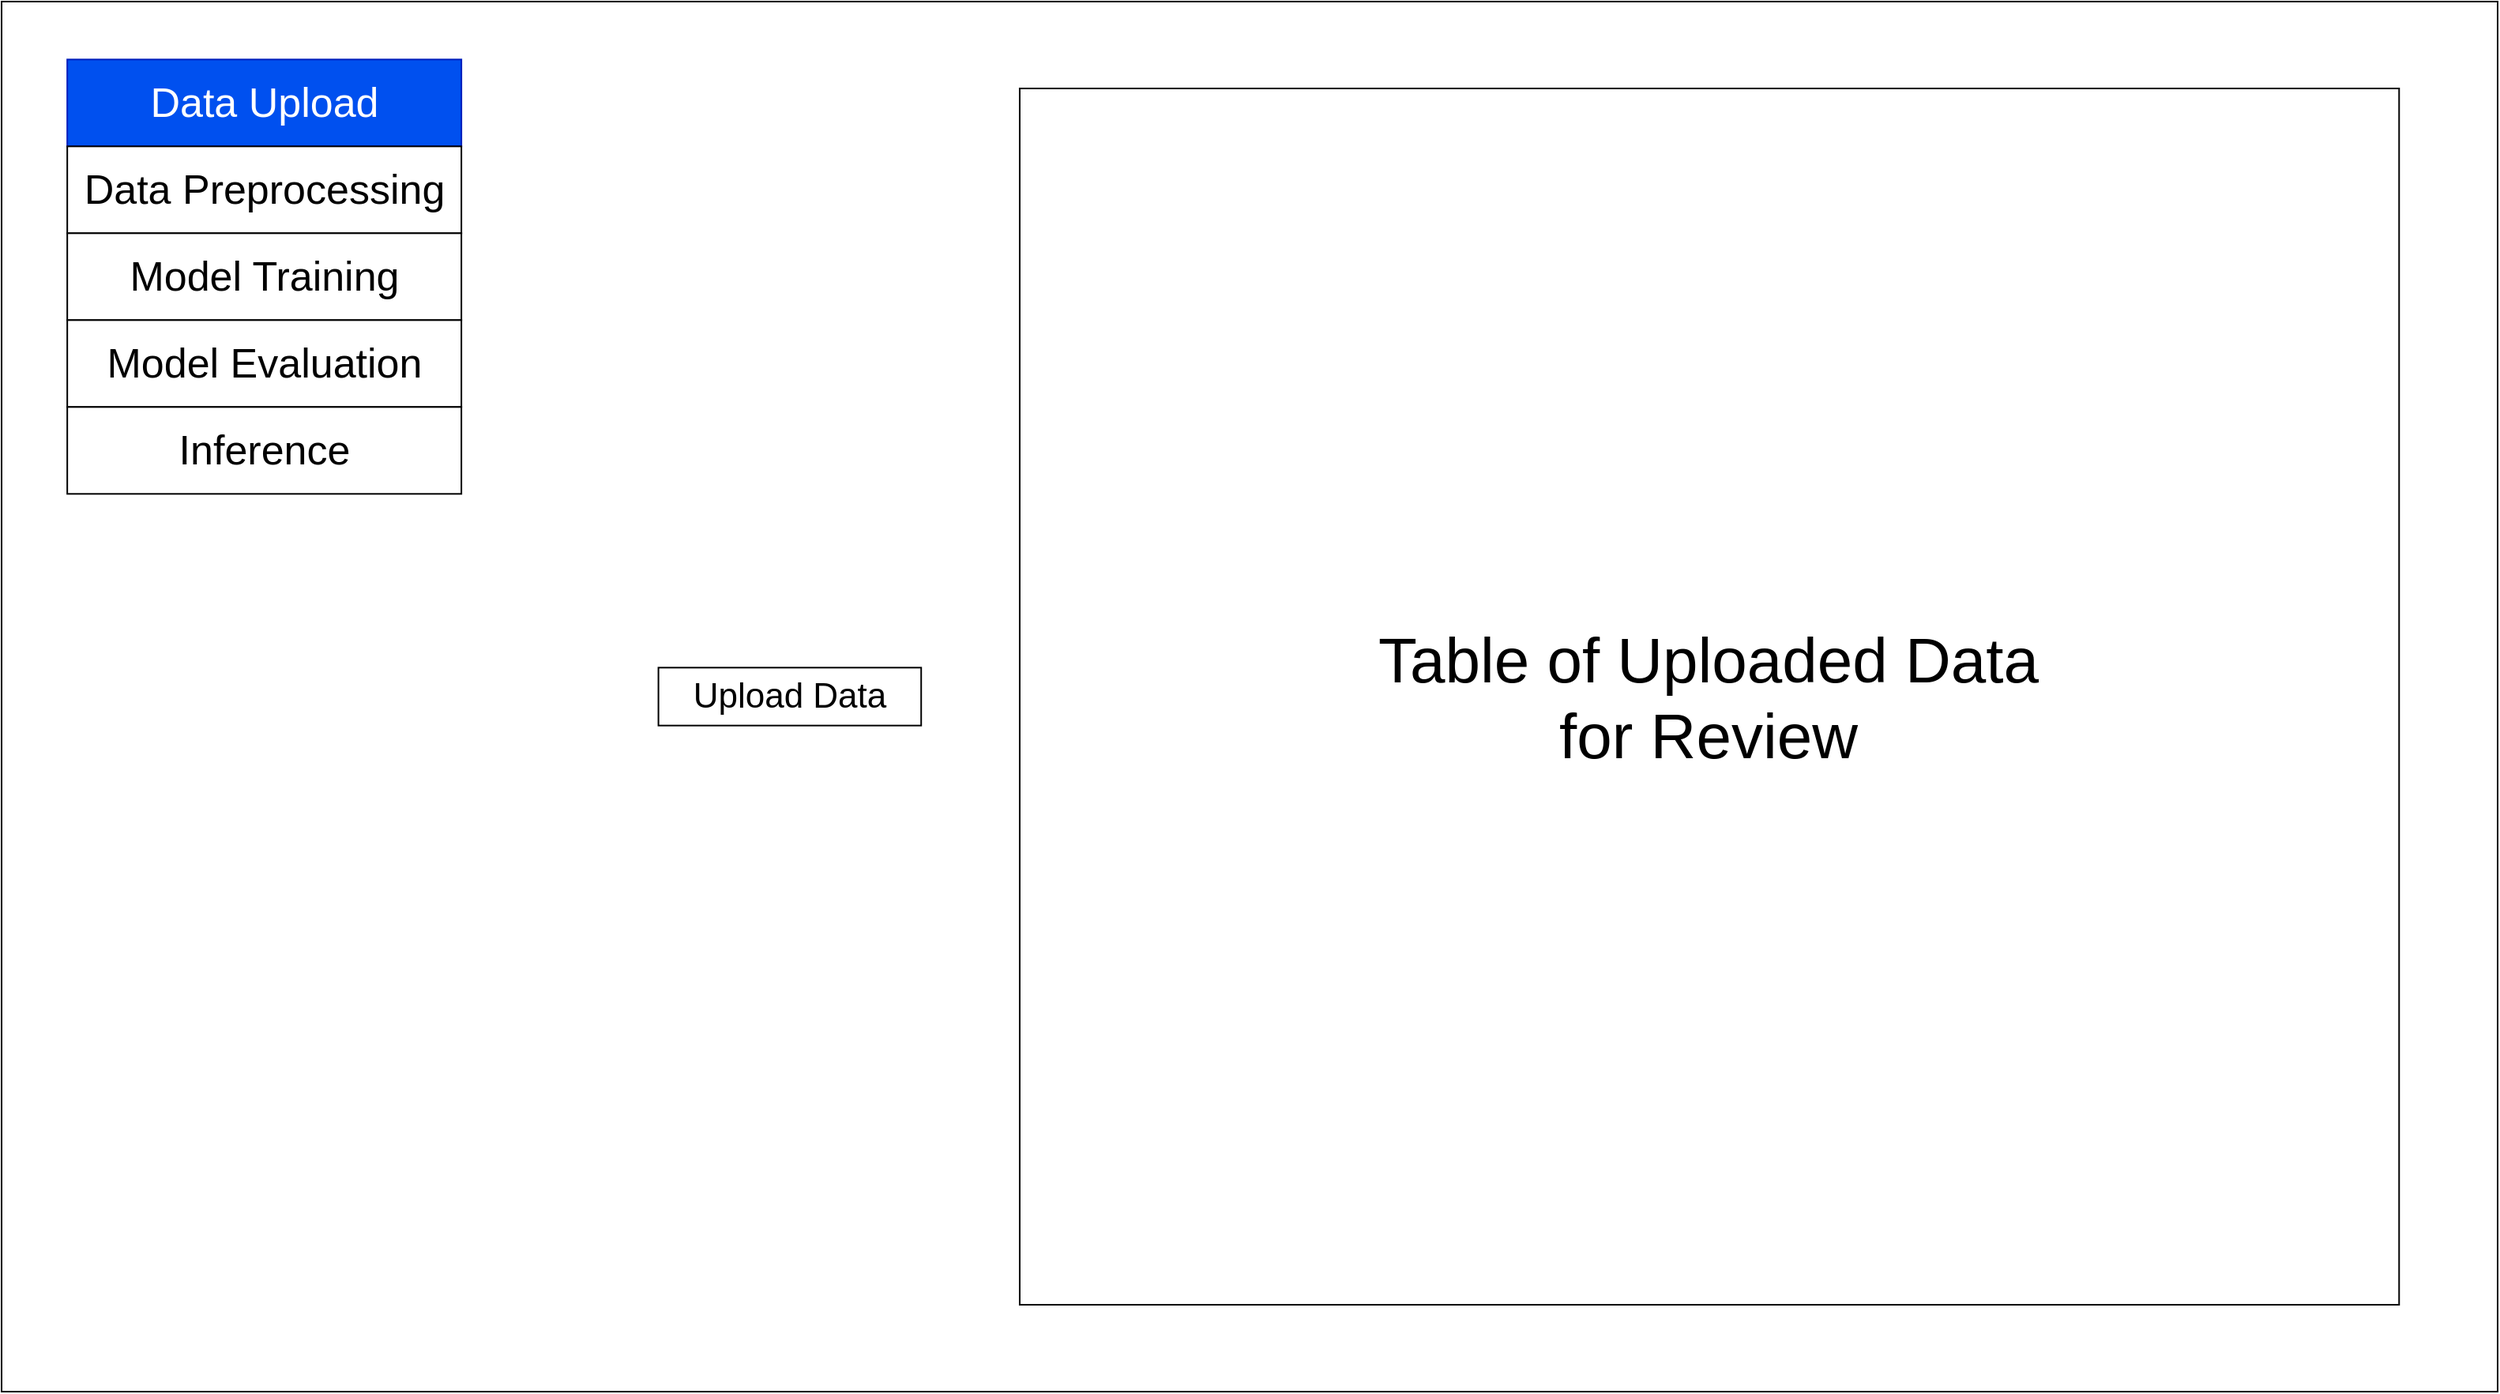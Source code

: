 <mxfile version="17.4.0" type="github" pages="5">
  <diagram id="4tYLgL0oTLtT2UZnyV7o" name="Data Upload">
    <mxGraphModel dx="2307" dy="1082" grid="1" gridSize="10" guides="1" tooltips="1" connect="1" arrows="1" fold="1" page="1" pageScale="1" pageWidth="1600" pageHeight="900" math="0" shadow="0">
      <root>
        <mxCell id="0" />
        <mxCell id="1" parent="0" />
        <mxCell id="bx5byiU9NGDtviFlI-WA-1" value="" style="group" vertex="1" connectable="0" parent="1">
          <mxGeometry x="10" y="10" width="1580" height="880" as="geometry" />
        </mxCell>
        <mxCell id="48xXEbnAb-qMiGEoR66J-1" value="g" style="rounded=0;whiteSpace=wrap;html=1;" parent="bx5byiU9NGDtviFlI-WA-1" vertex="1">
          <mxGeometry width="1580.0" height="880.0" as="geometry" />
        </mxCell>
        <mxCell id="48xXEbnAb-qMiGEoR66J-5" value="&lt;font style=&quot;font-size: 22px&quot;&gt;Upload Data&lt;/font&gt;" style="rounded=0;whiteSpace=wrap;html=1;" parent="bx5byiU9NGDtviFlI-WA-1" vertex="1">
          <mxGeometry x="415.789" y="421.667" width="166.316" height="36.667" as="geometry" />
        </mxCell>
        <mxCell id="48xXEbnAb-qMiGEoR66J-6" value="&lt;div style=&quot;font-size: 40px&quot;&gt;&lt;font style=&quot;font-size: 40px&quot;&gt;Table of Uploaded Data&lt;/font&gt;&lt;/div&gt;&lt;div style=&quot;font-size: 40px&quot;&gt;&lt;font style=&quot;font-size: 40px&quot;&gt;for Review&lt;br&gt;&lt;/font&gt;&lt;/div&gt;" style="rounded=0;whiteSpace=wrap;html=1;" parent="bx5byiU9NGDtviFlI-WA-1" vertex="1">
          <mxGeometry x="644.474" y="55.0" width="873.158" height="770.0" as="geometry" />
        </mxCell>
        <mxCell id="48xXEbnAb-qMiGEoR66J-12" value="" style="group" parent="bx5byiU9NGDtviFlI-WA-1" vertex="1" connectable="0">
          <mxGeometry x="41.579" y="36.667" width="249.474" height="275" as="geometry" />
        </mxCell>
        <mxCell id="48xXEbnAb-qMiGEoR66J-7" value="&lt;font style=&quot;font-size: 26px&quot;&gt;Data Upload&lt;/font&gt;" style="rounded=0;whiteSpace=wrap;html=1;fillColor=#0050ef;fontColor=#ffffff;strokeColor=#001DBC;" parent="48xXEbnAb-qMiGEoR66J-12" vertex="1">
          <mxGeometry width="249.474" height="55.0" as="geometry" />
        </mxCell>
        <mxCell id="48xXEbnAb-qMiGEoR66J-8" value="&lt;font style=&quot;font-size: 26px&quot;&gt;Data Preprocessing&lt;/font&gt;" style="rounded=0;whiteSpace=wrap;html=1;" parent="48xXEbnAb-qMiGEoR66J-12" vertex="1">
          <mxGeometry y="55.0" width="249.474" height="55.0" as="geometry" />
        </mxCell>
        <mxCell id="48xXEbnAb-qMiGEoR66J-9" value="&lt;font style=&quot;font-size: 26px&quot;&gt;Model Training&lt;/font&gt;" style="rounded=0;whiteSpace=wrap;html=1;" parent="48xXEbnAb-qMiGEoR66J-12" vertex="1">
          <mxGeometry y="110.0" width="249.474" height="55.0" as="geometry" />
        </mxCell>
        <mxCell id="48xXEbnAb-qMiGEoR66J-10" value="&lt;font style=&quot;font-size: 26px&quot;&gt;Model Evaluation&lt;/font&gt;" style="rounded=0;whiteSpace=wrap;html=1;" parent="48xXEbnAb-qMiGEoR66J-12" vertex="1">
          <mxGeometry y="165.0" width="249.474" height="55.0" as="geometry" />
        </mxCell>
        <mxCell id="48xXEbnAb-qMiGEoR66J-11" value="&lt;font style=&quot;font-size: 26px&quot;&gt;Inference&lt;/font&gt;" style="rounded=0;whiteSpace=wrap;html=1;fontSize=26;" parent="48xXEbnAb-qMiGEoR66J-12" vertex="1">
          <mxGeometry y="220.0" width="249.474" height="55.0" as="geometry" />
        </mxCell>
      </root>
    </mxGraphModel>
  </diagram>
  <diagram id="2YD4KkWJASeorrSyNjiq" name="Data Preprocessing">
    <mxGraphModel dx="1887" dy="3585" grid="1" gridSize="10" guides="1" tooltips="1" connect="1" arrows="1" fold="1" page="1" pageScale="1" pageWidth="1600" pageHeight="900" math="0" shadow="0">
      <root>
        <mxCell id="0" />
        <mxCell id="1" parent="0" />
        <mxCell id="Otzy1hnX19__8NzAMTI1-13" value="" style="group" vertex="1" connectable="0" parent="1">
          <mxGeometry x="20" y="-2690" width="1560" height="870" as="geometry" />
        </mxCell>
        <mxCell id="Otzy1hnX19__8NzAMTI1-1" value="" style="rounded=0;whiteSpace=wrap;html=1;container=0;" vertex="1" parent="Otzy1hnX19__8NzAMTI1-13">
          <mxGeometry width="1560.0" height="870.0" as="geometry" />
        </mxCell>
        <mxCell id="Otzy1hnX19__8NzAMTI1-2" value="" style="group" vertex="1" connectable="0" parent="Otzy1hnX19__8NzAMTI1-13">
          <mxGeometry x="41.053" y="36.25" width="246.316" height="271.875" as="geometry" />
        </mxCell>
        <mxCell id="Otzy1hnX19__8NzAMTI1-3" value="&lt;font style=&quot;font-size: 26px&quot;&gt;Data Upload&lt;/font&gt;" style="rounded=0;whiteSpace=wrap;html=1;" vertex="1" parent="Otzy1hnX19__8NzAMTI1-2">
          <mxGeometry width="246.316" height="54.375" as="geometry" />
        </mxCell>
        <mxCell id="Otzy1hnX19__8NzAMTI1-4" value="&lt;font style=&quot;font-size: 26px&quot;&gt;Data Preprocessing&lt;/font&gt;" style="rounded=0;whiteSpace=wrap;html=1;fillColor=#0050ef;fontColor=#ffffff;strokeColor=#001DBC;" vertex="1" parent="Otzy1hnX19__8NzAMTI1-2">
          <mxGeometry y="54.375" width="246.316" height="54.375" as="geometry" />
        </mxCell>
        <mxCell id="Otzy1hnX19__8NzAMTI1-5" value="&lt;font style=&quot;font-size: 26px&quot;&gt;Model Training&lt;/font&gt;" style="rounded=0;whiteSpace=wrap;html=1;" vertex="1" parent="Otzy1hnX19__8NzAMTI1-2">
          <mxGeometry y="108.75" width="246.316" height="54.375" as="geometry" />
        </mxCell>
        <mxCell id="Otzy1hnX19__8NzAMTI1-6" value="&lt;font style=&quot;font-size: 26px&quot;&gt;Model Evaluation&lt;/font&gt;" style="rounded=0;whiteSpace=wrap;html=1;" vertex="1" parent="Otzy1hnX19__8NzAMTI1-2">
          <mxGeometry y="163.125" width="246.316" height="54.375" as="geometry" />
        </mxCell>
        <mxCell id="Otzy1hnX19__8NzAMTI1-7" value="&lt;font style=&quot;font-size: 26px&quot;&gt;Inference&lt;/font&gt;" style="rounded=0;whiteSpace=wrap;html=1;" vertex="1" parent="Otzy1hnX19__8NzAMTI1-2">
          <mxGeometry y="217.5" width="246.316" height="54.375" as="geometry" />
        </mxCell>
        <mxCell id="Otzy1hnX19__8NzAMTI1-8" value="&lt;div style=&quot;font-size: 40px&quot;&gt;&lt;font style=&quot;font-size: 40px&quot;&gt;Table of Uploaded Data&lt;/font&gt;&lt;/div&gt;" style="rounded=0;whiteSpace=wrap;html=1;" vertex="1" parent="Otzy1hnX19__8NzAMTI1-13">
          <mxGeometry x="636.316" y="54.375" width="862.105" height="761.25" as="geometry" />
        </mxCell>
        <mxCell id="Otzy1hnX19__8NzAMTI1-9" value="&lt;font style=&quot;font-size: 28px&quot;&gt;ADD&lt;/font&gt;&lt;br&gt;&lt;span style=&quot;white-space: pre&quot;&gt;&lt;/span&gt;" style="rounded=0;whiteSpace=wrap;html=1;" vertex="1" parent="Otzy1hnX19__8NzAMTI1-13">
          <mxGeometry x="636.316" y="54.375" width="287.368" height="54.375" as="geometry" />
        </mxCell>
        <mxCell id="Otzy1hnX19__8NzAMTI1-10" value="&lt;font style=&quot;font-size: 28px&quot;&gt;UPDATE&lt;/font&gt;" style="rounded=0;whiteSpace=wrap;html=1;" vertex="1" parent="Otzy1hnX19__8NzAMTI1-13">
          <mxGeometry x="923.684" y="54.375" width="287.368" height="54.375" as="geometry" />
        </mxCell>
        <mxCell id="Otzy1hnX19__8NzAMTI1-12" value="&lt;font style=&quot;font-size: 28px&quot;&gt;DELETE&lt;/font&gt;" style="rounded=0;whiteSpace=wrap;html=1;" vertex="1" parent="Otzy1hnX19__8NzAMTI1-13">
          <mxGeometry x="1211.053" y="54.375" width="287.368" height="54.375" as="geometry" />
        </mxCell>
      </root>
    </mxGraphModel>
  </diagram>
  <diagram id="PwWvhvOilSZa0Q2SI5tz" name="Model Training">
    <mxGraphModel dx="2076" dy="74" grid="1" gridSize="10" guides="1" tooltips="1" connect="1" arrows="1" fold="1" page="1" pageScale="1" pageWidth="1600" pageHeight="900" math="0" shadow="0">
      <root>
        <mxCell id="0" />
        <mxCell id="1" parent="0" />
        <mxCell id="w5Ac310jICU0eDk8aLGA-17" value="" style="group" vertex="1" connectable="0" parent="1">
          <mxGeometry x="10" y="910" width="1580" height="880" as="geometry" />
        </mxCell>
        <mxCell id="w5Ac310jICU0eDk8aLGA-1" value="" style="rounded=0;whiteSpace=wrap;html=1;" vertex="1" parent="w5Ac310jICU0eDk8aLGA-17">
          <mxGeometry width="1580.0" height="880.0" as="geometry" />
        </mxCell>
        <mxCell id="w5Ac310jICU0eDk8aLGA-2" value="" style="group" vertex="1" connectable="0" parent="w5Ac310jICU0eDk8aLGA-17">
          <mxGeometry x="41.579" y="36.667" width="249.474" height="275" as="geometry" />
        </mxCell>
        <mxCell id="w5Ac310jICU0eDk8aLGA-3" value="&lt;font style=&quot;font-size: 26px&quot;&gt;Data Upload&lt;/font&gt;" style="rounded=0;whiteSpace=wrap;html=1;" vertex="1" parent="w5Ac310jICU0eDk8aLGA-2">
          <mxGeometry width="249.474" height="55.0" as="geometry" />
        </mxCell>
        <mxCell id="w5Ac310jICU0eDk8aLGA-4" value="&lt;font style=&quot;font-size: 26px&quot;&gt;Data Preprocessing&lt;/font&gt;" style="rounded=0;whiteSpace=wrap;html=1;" vertex="1" parent="w5Ac310jICU0eDk8aLGA-2">
          <mxGeometry y="55.0" width="249.474" height="55.0" as="geometry" />
        </mxCell>
        <mxCell id="w5Ac310jICU0eDk8aLGA-5" value="&lt;font style=&quot;font-size: 26px&quot;&gt;Model Training&lt;/font&gt;" style="rounded=0;whiteSpace=wrap;html=1;fillColor=#0050ef;fontColor=#ffffff;strokeColor=#001DBC;" vertex="1" parent="w5Ac310jICU0eDk8aLGA-2">
          <mxGeometry y="110.0" width="249.474" height="55.0" as="geometry" />
        </mxCell>
        <mxCell id="w5Ac310jICU0eDk8aLGA-6" value="&lt;font style=&quot;font-size: 26px&quot;&gt;Model Evaluation&lt;/font&gt;" style="rounded=0;whiteSpace=wrap;html=1;" vertex="1" parent="w5Ac310jICU0eDk8aLGA-2">
          <mxGeometry y="165.0" width="249.474" height="55.0" as="geometry" />
        </mxCell>
        <mxCell id="w5Ac310jICU0eDk8aLGA-7" value="&lt;font style=&quot;font-size: 26px&quot;&gt;Inference&lt;/font&gt;" style="rounded=0;whiteSpace=wrap;html=1;" vertex="1" parent="w5Ac310jICU0eDk8aLGA-2">
          <mxGeometry y="220.0" width="249.474" height="55.0" as="geometry" />
        </mxCell>
        <mxCell id="w5Ac310jICU0eDk8aLGA-8" value="&lt;font style=&quot;font-size: 22px&quot;&gt;start training&lt;/font&gt;" style="rounded=0;whiteSpace=wrap;html=1;" vertex="1" parent="w5Ac310jICU0eDk8aLGA-17">
          <mxGeometry x="415.789" y="440.0" width="207.895" height="36.667" as="geometry" />
        </mxCell>
        <mxCell id="w5Ac310jICU0eDk8aLGA-9" value="&lt;font style=&quot;font-size: 40px&quot;&gt;Configuration of Training&lt;/font&gt;" style="rounded=0;whiteSpace=wrap;html=1;" vertex="1" parent="w5Ac310jICU0eDk8aLGA-17">
          <mxGeometry x="644.474" y="55.0" width="873.158" height="366.667" as="geometry" />
        </mxCell>
        <mxCell id="w5Ac310jICU0eDk8aLGA-10" value="&lt;font style=&quot;font-size: 40px&quot;&gt;Traininglogs and Updates&lt;/font&gt;" style="rounded=0;whiteSpace=wrap;html=1;" vertex="1" parent="w5Ac310jICU0eDk8aLGA-17">
          <mxGeometry x="644.474" y="440.0" width="873.158" height="385.0" as="geometry" />
        </mxCell>
        <mxCell id="w5Ac310jICU0eDk8aLGA-11" value="&lt;font style=&quot;font-size: 22px&quot;&gt;continue training&lt;/font&gt;" style="rounded=0;whiteSpace=wrap;html=1;" vertex="1" parent="w5Ac310jICU0eDk8aLGA-17">
          <mxGeometry x="415.789" y="550" width="207.895" height="36.667" as="geometry" />
        </mxCell>
        <mxCell id="w5Ac310jICU0eDk8aLGA-12" value="&lt;font style=&quot;font-size: 22px&quot;&gt;save model&lt;/font&gt;" style="rounded=0;whiteSpace=wrap;html=1;" vertex="1" parent="w5Ac310jICU0eDk8aLGA-17">
          <mxGeometry x="415.789" y="788.333" width="207.895" height="36.667" as="geometry" />
        </mxCell>
        <mxCell id="w5Ac310jICU0eDk8aLGA-13" value="&lt;font style=&quot;font-size: 22px&quot;&gt;load saved model&lt;/font&gt;" style="rounded=0;whiteSpace=wrap;html=1;" vertex="1" parent="w5Ac310jICU0eDk8aLGA-17">
          <mxGeometry x="415.789" y="165.0" width="207.895" height="36.667" as="geometry" />
        </mxCell>
        <mxCell id="w5Ac310jICU0eDk8aLGA-14" value="&lt;font style=&quot;font-size: 22px&quot;&gt;pause training&lt;/font&gt;" style="rounded=0;whiteSpace=wrap;html=1;" vertex="1" parent="w5Ac310jICU0eDk8aLGA-17">
          <mxGeometry x="415.789" y="495.0" width="207.895" height="36.667" as="geometry" />
        </mxCell>
        <mxCell id="w5Ac310jICU0eDk8aLGA-15" value="&lt;font style=&quot;font-size: 22px&quot;&gt;save configuration&lt;/font&gt;" style="rounded=0;whiteSpace=wrap;html=1;" vertex="1" parent="w5Ac310jICU0eDk8aLGA-17">
          <mxGeometry x="415.789" y="55.0" width="207.895" height="36.667" as="geometry" />
        </mxCell>
        <mxCell id="w5Ac310jICU0eDk8aLGA-16" value="&lt;font style=&quot;font-size: 22px&quot;&gt;load configuration&lt;/font&gt;" style="rounded=0;whiteSpace=wrap;html=1;" vertex="1" parent="w5Ac310jICU0eDk8aLGA-17">
          <mxGeometry x="415.789" y="110.0" width="207.895" height="36.667" as="geometry" />
        </mxCell>
      </root>
    </mxGraphModel>
  </diagram>
  <diagram id="av-h_516lMuXDA2QhC8v" name="Model Evaluation">
    <mxGraphModel dx="2076" dy="74" grid="1" gridSize="10" guides="1" tooltips="1" connect="1" arrows="1" fold="1" page="1" pageScale="1" pageWidth="1600" pageHeight="900" math="0" shadow="0">
      <root>
        <mxCell id="0" />
        <mxCell id="1" parent="0" />
        <mxCell id="ydxUA_Lfd0_OZ5pIIhUD-1" value="" style="group" vertex="1" connectable="0" parent="1">
          <mxGeometry x="10" y="910" width="1580" height="880" as="geometry" />
        </mxCell>
        <mxCell id="0uqhxna5nsCSR2Acmhwn-1" value="" style="rounded=0;whiteSpace=wrap;html=1;container=0;" vertex="1" parent="ydxUA_Lfd0_OZ5pIIhUD-1">
          <mxGeometry width="1580" height="880" as="geometry" />
        </mxCell>
        <mxCell id="0uqhxna5nsCSR2Acmhwn-8" value="&lt;font style=&quot;font-size: 40px&quot;&gt;Evaluation Graphs&lt;/font&gt;" style="rounded=0;whiteSpace=wrap;html=1;container=0;" vertex="1" parent="ydxUA_Lfd0_OZ5pIIhUD-1">
          <mxGeometry x="644.474" y="55" width="873.158" height="385" as="geometry" />
        </mxCell>
        <mxCell id="0uqhxna5nsCSR2Acmhwn-9" value="&lt;font style=&quot;font-size: 22px&quot;&gt;evaluate model&lt;/font&gt;" style="rounded=0;whiteSpace=wrap;html=1;container=0;" vertex="1" parent="ydxUA_Lfd0_OZ5pIIhUD-1">
          <mxGeometry x="415.789" y="55" width="207.895" height="36.667" as="geometry" />
        </mxCell>
        <mxCell id="0uqhxna5nsCSR2Acmhwn-10" value="&lt;font style=&quot;font-size: 40px&quot;&gt;Evaluation Information&lt;/font&gt;" style="rounded=0;whiteSpace=wrap;html=1;container=0;" vertex="1" parent="ydxUA_Lfd0_OZ5pIIhUD-1">
          <mxGeometry x="644.474" y="458.333" width="873.158" height="366.667" as="geometry" />
        </mxCell>
        <mxCell id="0uqhxna5nsCSR2Acmhwn-3" value="&lt;font style=&quot;font-size: 26px&quot;&gt;Data Upload&lt;/font&gt;" style="rounded=0;whiteSpace=wrap;html=1;" vertex="1" parent="ydxUA_Lfd0_OZ5pIIhUD-1">
          <mxGeometry x="41.579" y="36.667" width="249.474" height="55" as="geometry" />
        </mxCell>
        <mxCell id="0uqhxna5nsCSR2Acmhwn-4" value="&lt;font style=&quot;font-size: 26px&quot;&gt;Data Preprocessing&lt;/font&gt;" style="rounded=0;whiteSpace=wrap;html=1;" vertex="1" parent="ydxUA_Lfd0_OZ5pIIhUD-1">
          <mxGeometry x="41.579" y="91.667" width="249.474" height="55" as="geometry" />
        </mxCell>
        <mxCell id="0uqhxna5nsCSR2Acmhwn-5" value="&lt;font style=&quot;font-size: 26px&quot;&gt;Model Training&lt;/font&gt;" style="rounded=0;whiteSpace=wrap;html=1;" vertex="1" parent="ydxUA_Lfd0_OZ5pIIhUD-1">
          <mxGeometry x="41.579" y="146.667" width="249.474" height="55" as="geometry" />
        </mxCell>
        <mxCell id="0uqhxna5nsCSR2Acmhwn-6" value="&lt;font style=&quot;font-size: 26px&quot;&gt;Model Evaluation&lt;/font&gt;" style="rounded=0;whiteSpace=wrap;html=1;fillColor=#0050ef;fontColor=#ffffff;strokeColor=#001DBC;" vertex="1" parent="ydxUA_Lfd0_OZ5pIIhUD-1">
          <mxGeometry x="41.579" y="201.667" width="249.474" height="55" as="geometry" />
        </mxCell>
        <mxCell id="0uqhxna5nsCSR2Acmhwn-7" value="&lt;font style=&quot;font-size: 26px&quot;&gt;Inference&lt;/font&gt;" style="rounded=0;whiteSpace=wrap;html=1;" vertex="1" parent="ydxUA_Lfd0_OZ5pIIhUD-1">
          <mxGeometry x="41.579" y="256.667" width="249.474" height="55" as="geometry" />
        </mxCell>
      </root>
    </mxGraphModel>
  </diagram>
  <diagram id="NXiatLwmGJsIgTr0cSIw" name="Inference">
    <mxGraphModel dx="1887" dy="-915" grid="1" gridSize="10" guides="1" tooltips="1" connect="1" arrows="1" fold="1" page="1" pageScale="1" pageWidth="1600" pageHeight="900" math="0" shadow="0">
      <root>
        <mxCell id="0" />
        <mxCell id="1" parent="0" />
        <mxCell id="NLTC9ryK1iM3jyO6Lep5-1" value="" style="group" vertex="1" connectable="0" parent="1">
          <mxGeometry x="10" y="1810" width="1580" height="880" as="geometry" />
        </mxCell>
        <mxCell id="VWx-OxyN2IQOI6Jk77Cx-1" value="" style="rounded=0;whiteSpace=wrap;html=1;" vertex="1" parent="NLTC9ryK1iM3jyO6Lep5-1">
          <mxGeometry width="1580" height="880" as="geometry" />
        </mxCell>
        <mxCell id="VWx-OxyN2IQOI6Jk77Cx-2" value="" style="group" vertex="1" connectable="0" parent="NLTC9ryK1iM3jyO6Lep5-1">
          <mxGeometry x="41.579" y="36.667" width="249.474" height="275" as="geometry" />
        </mxCell>
        <mxCell id="VWx-OxyN2IQOI6Jk77Cx-3" value="&lt;font style=&quot;font-size: 26px&quot;&gt;Data Upload&lt;/font&gt;" style="rounded=0;whiteSpace=wrap;html=1;" vertex="1" parent="VWx-OxyN2IQOI6Jk77Cx-2">
          <mxGeometry width="249.474" height="55" as="geometry" />
        </mxCell>
        <mxCell id="VWx-OxyN2IQOI6Jk77Cx-4" value="&lt;font style=&quot;font-size: 26px&quot;&gt;Data Preprocessing&lt;/font&gt;" style="rounded=0;whiteSpace=wrap;html=1;" vertex="1" parent="VWx-OxyN2IQOI6Jk77Cx-2">
          <mxGeometry y="55" width="249.474" height="55" as="geometry" />
        </mxCell>
        <mxCell id="VWx-OxyN2IQOI6Jk77Cx-5" value="&lt;font style=&quot;font-size: 26px&quot;&gt;Model Training&lt;/font&gt;" style="rounded=0;whiteSpace=wrap;html=1;" vertex="1" parent="VWx-OxyN2IQOI6Jk77Cx-2">
          <mxGeometry y="110" width="249.474" height="55" as="geometry" />
        </mxCell>
        <mxCell id="VWx-OxyN2IQOI6Jk77Cx-6" value="&lt;font style=&quot;font-size: 26px&quot;&gt;Model Evaluation&lt;/font&gt;" style="rounded=0;whiteSpace=wrap;html=1;" vertex="1" parent="VWx-OxyN2IQOI6Jk77Cx-2">
          <mxGeometry y="165" width="249.474" height="55" as="geometry" />
        </mxCell>
        <mxCell id="VWx-OxyN2IQOI6Jk77Cx-7" value="&lt;font style=&quot;font-size: 26px&quot;&gt;Inference&lt;/font&gt;" style="rounded=0;whiteSpace=wrap;html=1;fillColor=#0050ef;fontColor=#ffffff;strokeColor=#001DBC;" vertex="1" parent="VWx-OxyN2IQOI6Jk77Cx-2">
          <mxGeometry y="220" width="249.474" height="55" as="geometry" />
        </mxCell>
        <mxCell id="VWx-OxyN2IQOI6Jk77Cx-8" value="&lt;font style=&quot;font-size: 40px&quot;&gt;Data Preview&lt;/font&gt;" style="rounded=0;whiteSpace=wrap;html=1;" vertex="1" parent="NLTC9ryK1iM3jyO6Lep5-1">
          <mxGeometry x="644.474" y="165" width="873.158" height="421.667" as="geometry" />
        </mxCell>
        <mxCell id="VWx-OxyN2IQOI6Jk77Cx-9" value="&lt;font style=&quot;font-size: 22px&quot;&gt;apply model&lt;/font&gt;" style="rounded=0;whiteSpace=wrap;html=1;" vertex="1" parent="NLTC9ryK1iM3jyO6Lep5-1">
          <mxGeometry x="977.105" y="623.333" width="207.895" height="36.667" as="geometry" />
        </mxCell>
        <mxCell id="VWx-OxyN2IQOI6Jk77Cx-10" value="&lt;font style=&quot;font-size: 40px&quot;&gt;Result&lt;/font&gt;" style="rounded=0;whiteSpace=wrap;html=1;" vertex="1" parent="NLTC9ryK1iM3jyO6Lep5-1">
          <mxGeometry x="644.474" y="696.667" width="873.158" height="128.333" as="geometry" />
        </mxCell>
        <mxCell id="VWx-OxyN2IQOI6Jk77Cx-11" value="&lt;font style=&quot;font-size: 22px&quot;&gt;upload data&lt;/font&gt;" style="rounded=0;whiteSpace=wrap;html=1;" vertex="1" parent="NLTC9ryK1iM3jyO6Lep5-1">
          <mxGeometry x="977.105" y="91.667" width="207.895" height="36.667" as="geometry" />
        </mxCell>
      </root>
    </mxGraphModel>
  </diagram>
</mxfile>
